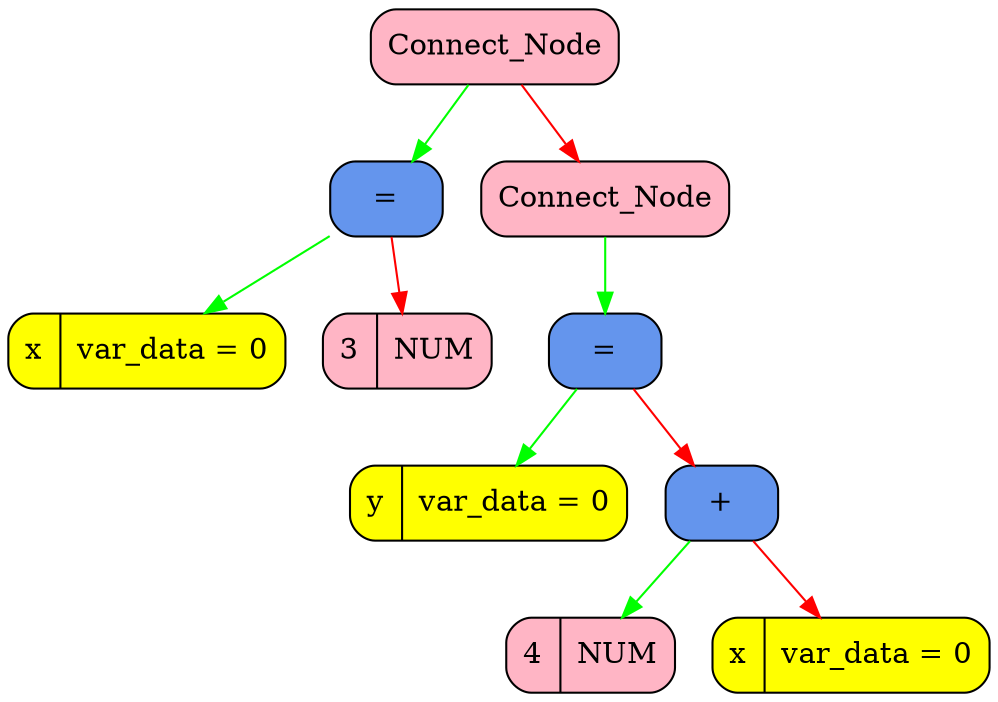 digraph Tree
{
   rankdir = HR;
   node[fontsize=14];
   edge[color="black",fontcolor="blue",fontsize=12];
   "0x106601cc0"[shape = Mrecord, style = filled, fillcolor = "pink1",   label = " <value> Connect_Node"];
  "0x106601cc0" -> "0x106601f00" [color = "green"];
  "0x106601cc0" -> "0x106601cf0" [color = "red"];
   "0x106601f00"[shape = Mrecord, style = filled, fillcolor = "cornflowerblue",   label = " <value> ="];
  "0x106601f00" -> "0x106601fc0" [color = "green"];
  "0x106601f00" -> "0x106601f30" [color = "red"];
   "0x106601fc0"[shape = Mrecord, style = filled, fillcolor = "yellow",   label = " <value> x | var_data =  0"];
   "0x106601f30"[shape = Mrecord, style = filled, fillcolor = "pink1",   label = " <value> 3 | NUM  "];
   "0x106601cf0"[shape = Mrecord, style = filled, fillcolor = "pink1",   label = " <value> Connect_Node"];
  "0x106601cf0" -> "0x106601d20" [color = "green"];
   "0x106601d20"[shape = Mrecord, style = filled, fillcolor = "cornflowerblue",   label = " <value> ="];
  "0x106601d20" -> "0x106601ea0" [color = "green"];
  "0x106601d20" -> "0x106601d50" [color = "red"];
   "0x106601ea0"[shape = Mrecord, style = filled, fillcolor = "yellow",   label = " <value> y | var_data =  0"];
   "0x106601d50"[shape = Mrecord, style = filled, fillcolor = "cornflowerblue",   label = " <value> +"];
  "0x106601d50" -> "0x106601e10" [color = "green"];
  "0x106601d50" -> "0x106601db0" [color = "red"];
   "0x106601e10"[shape = Mrecord, style = filled, fillcolor = "pink1",   label = " <value> 4 | NUM  "];
   "0x106601db0"[shape = Mrecord, style = filled, fillcolor = "yellow",   label = " <value> x | var_data =  0"];
}